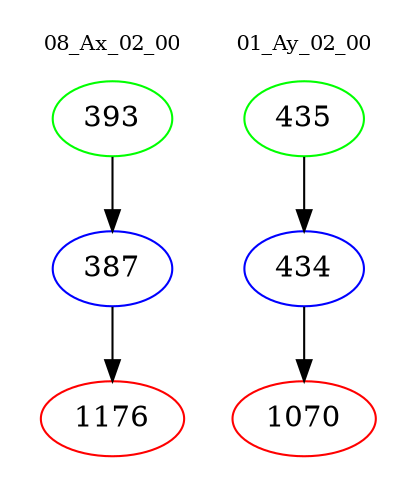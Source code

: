 digraph{
subgraph cluster_0 {
color = white
label = "08_Ax_02_00";
fontsize=10;
T0_393 [label="393", color="green"]
T0_393 -> T0_387 [color="black"]
T0_387 [label="387", color="blue"]
T0_387 -> T0_1176 [color="black"]
T0_1176 [label="1176", color="red"]
}
subgraph cluster_1 {
color = white
label = "01_Ay_02_00";
fontsize=10;
T1_435 [label="435", color="green"]
T1_435 -> T1_434 [color="black"]
T1_434 [label="434", color="blue"]
T1_434 -> T1_1070 [color="black"]
T1_1070 [label="1070", color="red"]
}
}
